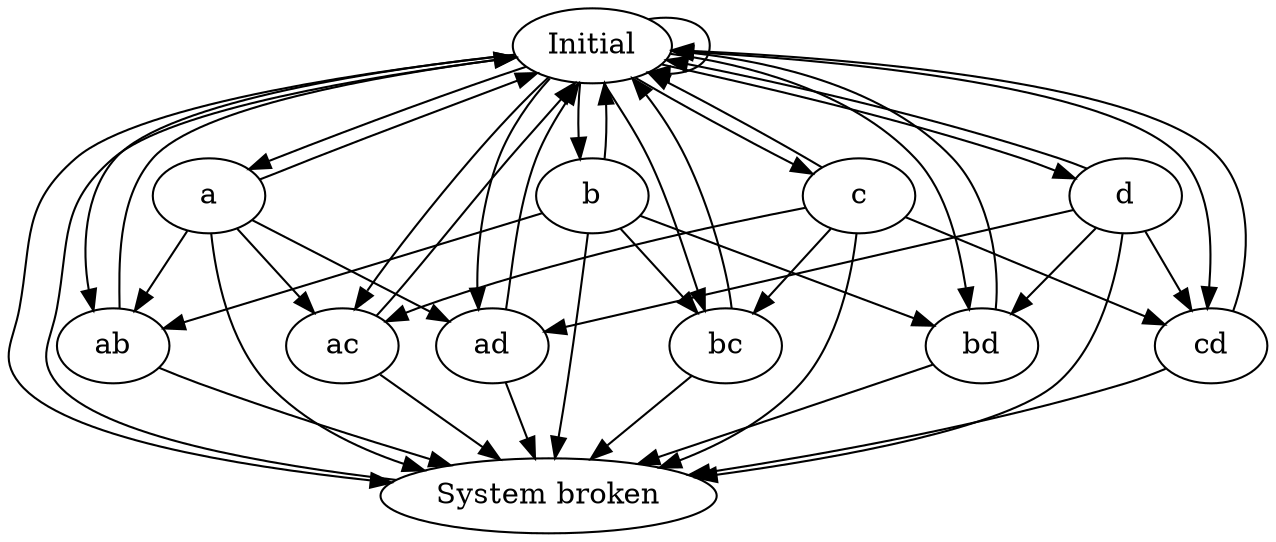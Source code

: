 digraph {

s0 [label="Initial"]
sysbrok [label="System broken"]

s0 -> s0
s0 -> a
s0 -> b
s0 -> c
s0 -> d

a -> ab
a -> ac
a -> ad

b -> ab
b -> bc
b -> bd

c -> ac
c -> bc
c -> cd

d -> ad
d -> bd
d -> cd


s0 -> ab
s0 -> ac
s0 -> ad
s0 -> bc
s0 -> bd
s0 -> cd

s0 -> sysbrok

a -> sysbrok
b -> sysbrok
c -> sysbrok
d -> sysbrok

ab -> sysbrok
ac -> sysbrok
ad -> sysbrok
bc -> sysbrok
bd -> sysbrok
cd -> sysbrok

a -> s0
b -> s0
c -> s0
d -> s0

ab -> s0
ac -> s0
ad -> s0
bc -> s0
bd -> s0
cd -> s0

sysbrok -> s0
}
